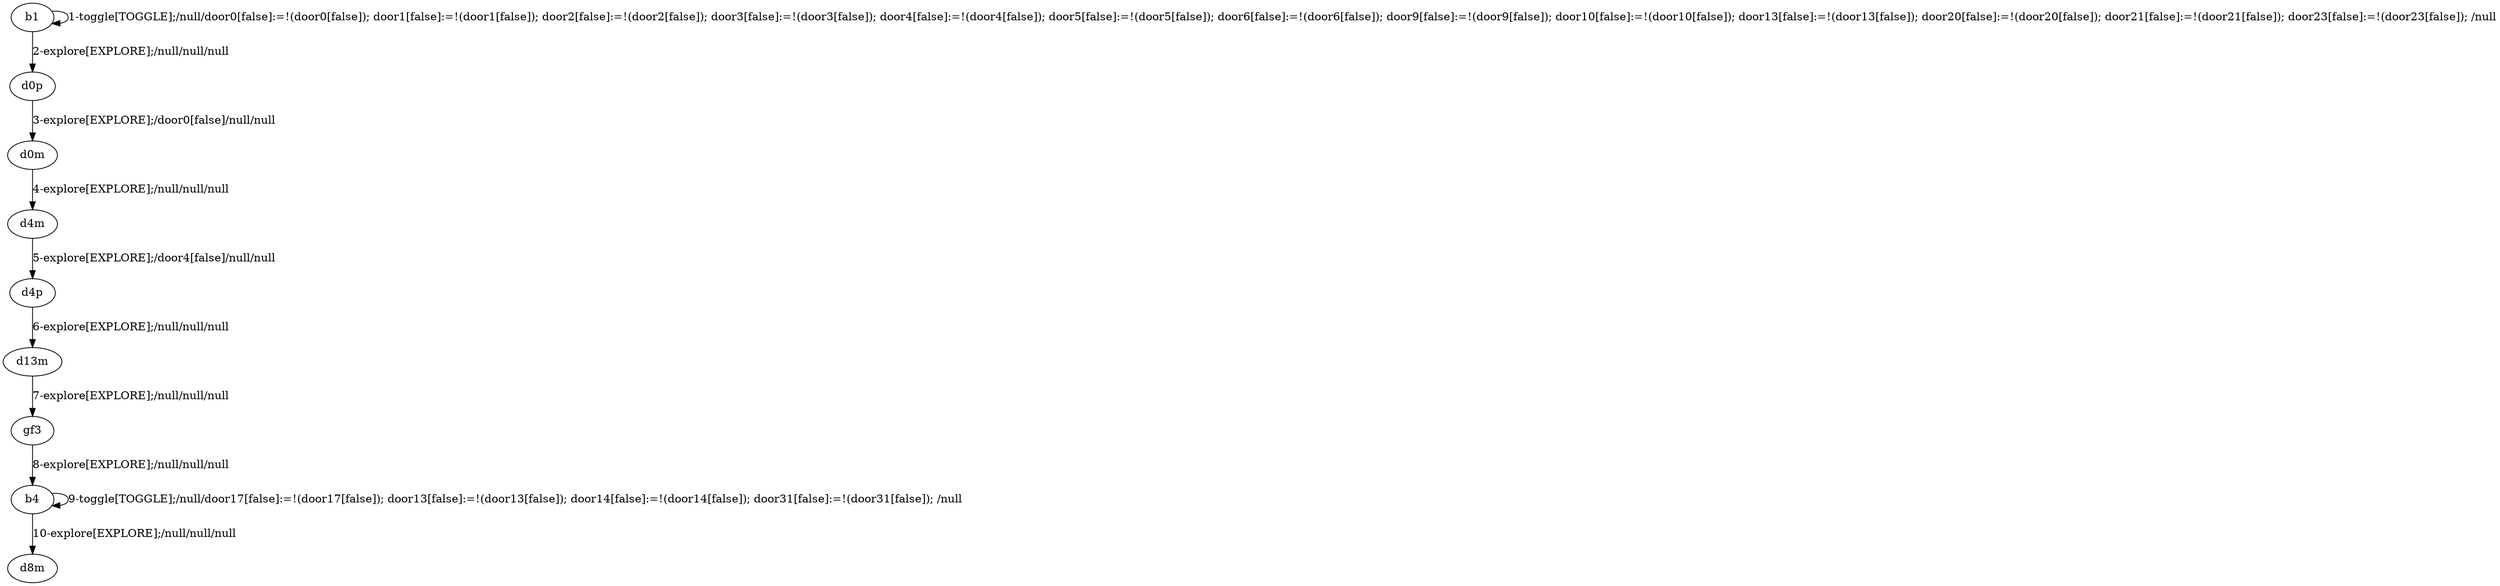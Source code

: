 # Total number of goals covered by this test: 1
# b4 --> b4

digraph g {
"b1" -> "b1" [label = "1-toggle[TOGGLE];/null/door0[false]:=!(door0[false]); door1[false]:=!(door1[false]); door2[false]:=!(door2[false]); door3[false]:=!(door3[false]); door4[false]:=!(door4[false]); door5[false]:=!(door5[false]); door6[false]:=!(door6[false]); door9[false]:=!(door9[false]); door10[false]:=!(door10[false]); door13[false]:=!(door13[false]); door20[false]:=!(door20[false]); door21[false]:=!(door21[false]); door23[false]:=!(door23[false]); /null"];
"b1" -> "d0p" [label = "2-explore[EXPLORE];/null/null/null"];
"d0p" -> "d0m" [label = "3-explore[EXPLORE];/door0[false]/null/null"];
"d0m" -> "d4m" [label = "4-explore[EXPLORE];/null/null/null"];
"d4m" -> "d4p" [label = "5-explore[EXPLORE];/door4[false]/null/null"];
"d4p" -> "d13m" [label = "6-explore[EXPLORE];/null/null/null"];
"d13m" -> "gf3" [label = "7-explore[EXPLORE];/null/null/null"];
"gf3" -> "b4" [label = "8-explore[EXPLORE];/null/null/null"];
"b4" -> "b4" [label = "9-toggle[TOGGLE];/null/door17[false]:=!(door17[false]); door13[false]:=!(door13[false]); door14[false]:=!(door14[false]); door31[false]:=!(door31[false]); /null"];
"b4" -> "d8m" [label = "10-explore[EXPLORE];/null/null/null"];
}